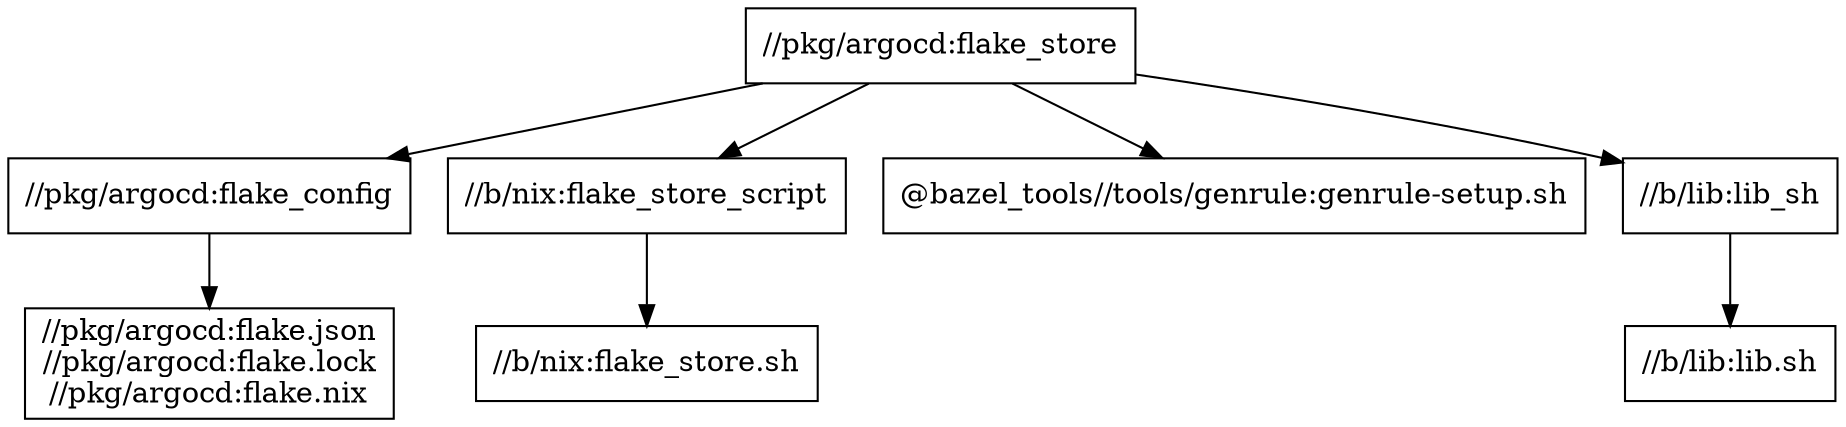 digraph mygraph {
  node [shape=box];
  "//pkg/argocd:flake_store"
  "//pkg/argocd:flake_store" -> "//pkg/argocd:flake_config"
  "//pkg/argocd:flake_store" -> "//b/nix:flake_store_script"
  "//pkg/argocd:flake_store" -> "@bazel_tools//tools/genrule:genrule-setup.sh"
  "//pkg/argocd:flake_store" -> "//b/lib:lib_sh"
  "@bazel_tools//tools/genrule:genrule-setup.sh"
  "//pkg/argocd:flake_config"
  "//pkg/argocd:flake_config" -> "//pkg/argocd:flake.json\n//pkg/argocd:flake.lock\n//pkg/argocd:flake.nix"
  "//b/nix:flake_store_script"
  "//b/nix:flake_store_script" -> "//b/nix:flake_store.sh"
  "//b/nix:flake_store.sh"
  "//pkg/argocd:flake.json\n//pkg/argocd:flake.lock\n//pkg/argocd:flake.nix"
  "//b/lib:lib_sh"
  "//b/lib:lib_sh" -> "//b/lib:lib.sh"
  "//b/lib:lib.sh"
}
